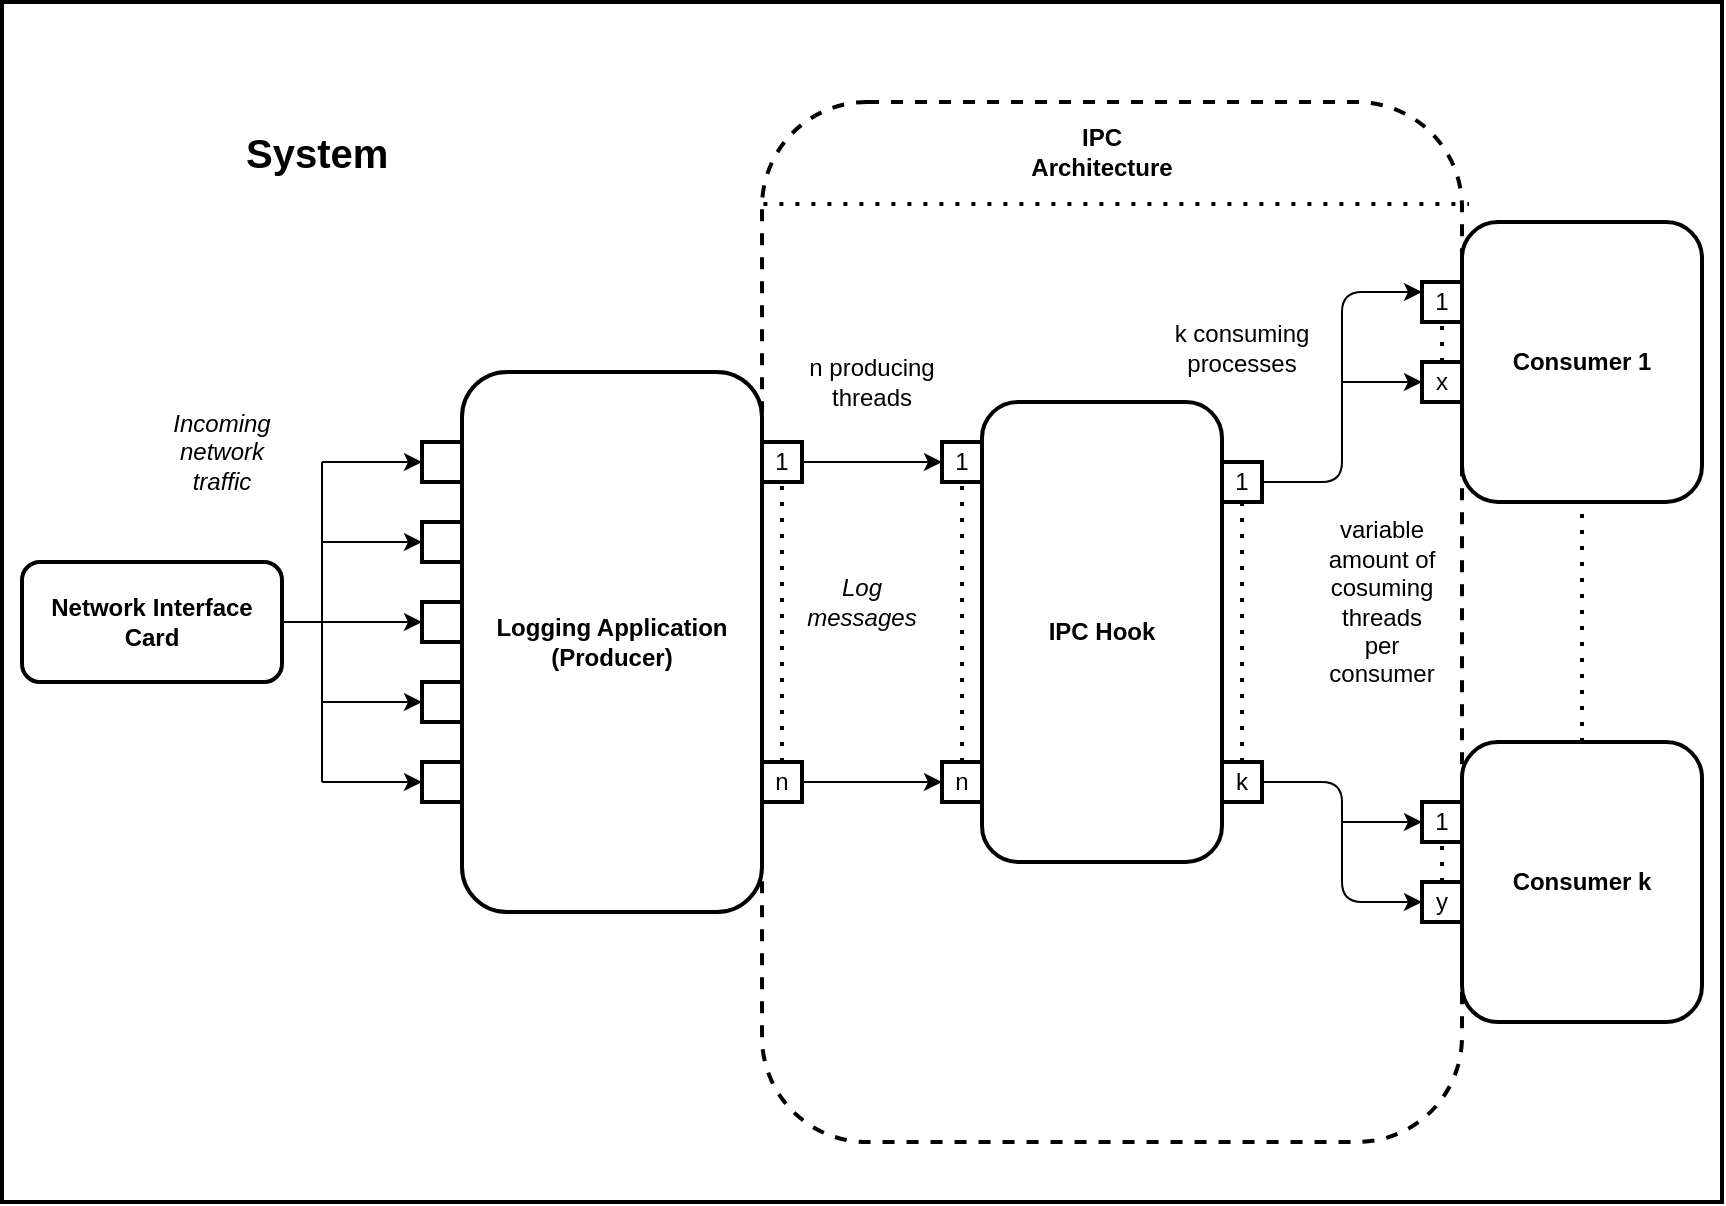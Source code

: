 <mxfile>
    <diagram id="gEE7T17AHYOr94RZqlb_" name="Page-1">
        <mxGraphModel dx="1386" dy="773" grid="1" gridSize="10" guides="1" tooltips="1" connect="1" arrows="1" fold="1" page="1" pageScale="1" pageWidth="827" pageHeight="1169" background="#ffffff" math="0" shadow="0">
            <root>
                <mxCell id="0"/>
                <mxCell id="1" parent="0"/>
                <mxCell id="69" value="" style="rounded=0;whiteSpace=wrap;html=1;labelBackgroundColor=none;strokeColor=#000000;strokeWidth=2;fontSize=12;fontColor=none;fillColor=#FFFFFF;" parent="1" vertex="1">
                    <mxGeometry x="110" y="50" width="860" height="600" as="geometry"/>
                </mxCell>
                <mxCell id="41" value="" style="rounded=1;whiteSpace=wrap;html=1;strokeColor=#000000;strokeWidth=2;fontSize=12;fontColor=none;fillColor=#FFFFFF;labelBackgroundColor=none;noLabel=1;dashed=1;" parent="1" vertex="1">
                    <mxGeometry x="490" y="100" width="350" height="520" as="geometry"/>
                </mxCell>
                <mxCell id="2" value="&lt;b style=&quot;color: rgb(0, 0, 0);&quot;&gt;Network Interface Card&lt;/b&gt;" style="rounded=1;whiteSpace=wrap;html=1;fillColor=#FFFFFF;strokeColor=#000000;strokeWidth=2;align=center;" parent="1" vertex="1">
                    <mxGeometry x="120" y="330" width="130" height="60" as="geometry"/>
                </mxCell>
                <mxCell id="4" value="&lt;font size=&quot;1&quot;&gt;&lt;b style=&quot;font-size: 12px;&quot;&gt;Logging Application&lt;br&gt;(Producer)&lt;br&gt;&lt;/b&gt;&lt;/font&gt;" style="rounded=1;whiteSpace=wrap;html=1;strokeColor=#000000;strokeWidth=2;fontColor=#000000;fillColor=#FFFFFF;" parent="1" vertex="1">
                    <mxGeometry x="340" y="235" width="150" height="270" as="geometry"/>
                </mxCell>
                <mxCell id="6" value="" style="whiteSpace=wrap;html=1;aspect=fixed;strokeColor=#000000;strokeWidth=2;fontSize=12;fontColor=#000000;fillColor=#FFFFFF;" parent="1" vertex="1">
                    <mxGeometry x="320" y="270" width="20" height="20" as="geometry"/>
                </mxCell>
                <mxCell id="7" value="" style="whiteSpace=wrap;html=1;aspect=fixed;strokeColor=#000000;strokeWidth=2;fontSize=12;fontColor=#000000;fillColor=#FFFFFF;" parent="1" vertex="1">
                    <mxGeometry x="320" y="310" width="20" height="20" as="geometry"/>
                </mxCell>
                <mxCell id="8" value="" style="whiteSpace=wrap;html=1;aspect=fixed;strokeColor=#000000;strokeWidth=2;fontSize=12;fontColor=#000000;fillColor=#FFFFFF;" parent="1" vertex="1">
                    <mxGeometry x="320" y="350" width="20" height="20" as="geometry"/>
                </mxCell>
                <mxCell id="9" value="" style="whiteSpace=wrap;html=1;aspect=fixed;strokeColor=#000000;strokeWidth=2;fontSize=12;fontColor=#000000;fillColor=#FFFFFF;" parent="1" vertex="1">
                    <mxGeometry x="320" y="390" width="20" height="20" as="geometry"/>
                </mxCell>
                <mxCell id="10" value="" style="whiteSpace=wrap;html=1;aspect=fixed;strokeColor=#000000;strokeWidth=2;fontSize=12;fontColor=#000000;fillColor=#FFFFFF;" parent="1" vertex="1">
                    <mxGeometry x="320" y="430" width="20" height="20" as="geometry"/>
                </mxCell>
                <mxCell id="11" value="" style="endArrow=none;html=1;strokeColor=#000000;fontSize=12;fontColor=#000000;exitX=1;exitY=0.5;exitDx=0;exitDy=0;" parent="1" source="2" edge="1">
                    <mxGeometry width="50" height="50" relative="1" as="geometry">
                        <mxPoint x="180" y="410" as="sourcePoint"/>
                        <mxPoint x="270" y="360" as="targetPoint"/>
                    </mxGeometry>
                </mxCell>
                <mxCell id="12" value="" style="endArrow=none;html=1;strokeColor=#000000;fontSize=12;fontColor=#000000;" parent="1" edge="1">
                    <mxGeometry width="50" height="50" relative="1" as="geometry">
                        <mxPoint x="270" y="440" as="sourcePoint"/>
                        <mxPoint x="270" y="280" as="targetPoint"/>
                    </mxGeometry>
                </mxCell>
                <mxCell id="13" value="" style="endArrow=classic;html=1;strokeColor=#000000;fontSize=12;fontColor=#000000;" parent="1" edge="1">
                    <mxGeometry width="50" height="50" relative="1" as="geometry">
                        <mxPoint x="270" y="280" as="sourcePoint"/>
                        <mxPoint x="320" y="280" as="targetPoint"/>
                    </mxGeometry>
                </mxCell>
                <mxCell id="14" value="" style="endArrow=classic;html=1;strokeColor=#000000;fontSize=12;fontColor=#000000;entryX=0;entryY=0.5;entryDx=0;entryDy=0;" parent="1" target="7" edge="1">
                    <mxGeometry width="50" height="50" relative="1" as="geometry">
                        <mxPoint x="270" y="320" as="sourcePoint"/>
                        <mxPoint x="630" y="270" as="targetPoint"/>
                    </mxGeometry>
                </mxCell>
                <mxCell id="15" value="" style="endArrow=classic;html=1;strokeColor=#000000;fontSize=12;fontColor=#000000;entryX=0;entryY=0.5;entryDx=0;entryDy=0;" parent="1" target="8" edge="1">
                    <mxGeometry width="50" height="50" relative="1" as="geometry">
                        <mxPoint x="270" y="360" as="sourcePoint"/>
                        <mxPoint x="310" y="140" as="targetPoint"/>
                    </mxGeometry>
                </mxCell>
                <mxCell id="16" value="" style="endArrow=classic;html=1;strokeColor=#000000;fontSize=12;fontColor=#000000;entryX=0;entryY=0.5;entryDx=0;entryDy=0;" parent="1" target="9" edge="1">
                    <mxGeometry width="50" height="50" relative="1" as="geometry">
                        <mxPoint x="270" y="400" as="sourcePoint"/>
                        <mxPoint x="250" y="430" as="targetPoint"/>
                    </mxGeometry>
                </mxCell>
                <mxCell id="17" value="" style="endArrow=classic;html=1;strokeColor=#000000;fontSize=12;fontColor=#000000;entryX=0;entryY=0.5;entryDx=0;entryDy=0;" parent="1" target="10" edge="1">
                    <mxGeometry width="50" height="50" relative="1" as="geometry">
                        <mxPoint x="270" y="440" as="sourcePoint"/>
                        <mxPoint x="330" y="460" as="targetPoint"/>
                    </mxGeometry>
                </mxCell>
                <mxCell id="36" style="edgeStyle=none;html=1;exitX=0;exitY=0.5;exitDx=0;exitDy=0;entryX=1;entryY=0.5;entryDx=0;entryDy=0;strokeColor=#000000;fontSize=12;fontColor=#000000;" parent="1" source="18" target="31" edge="1">
                    <mxGeometry relative="1" as="geometry"/>
                </mxCell>
                <mxCell id="18" value="1" style="whiteSpace=wrap;html=1;aspect=fixed;strokeColor=#000000;strokeWidth=2;fontSize=12;fontColor=#000000;fillColor=#FFFFFF;direction=west;" parent="1" vertex="1">
                    <mxGeometry x="490" y="270" width="20" height="20" as="geometry"/>
                </mxCell>
                <mxCell id="40" style="edgeStyle=none;html=1;exitX=0;exitY=0.5;exitDx=0;exitDy=0;entryX=1;entryY=0.5;entryDx=0;entryDy=0;strokeColor=#000000;fontSize=12;fontColor=#000000;" parent="1" source="22" target="35" edge="1">
                    <mxGeometry relative="1" as="geometry"/>
                </mxCell>
                <mxCell id="22" value="n" style="whiteSpace=wrap;html=1;aspect=fixed;strokeColor=#000000;strokeWidth=2;fontSize=12;fontColor=#000000;fillColor=#FFFFFF;direction=west;" parent="1" vertex="1">
                    <mxGeometry x="490" y="430" width="20" height="20" as="geometry"/>
                </mxCell>
                <mxCell id="29" value="&lt;b&gt;IPC Hook&lt;/b&gt;" style="rounded=1;whiteSpace=wrap;html=1;strokeColor=#000000;strokeWidth=2;fontSize=12;fontColor=#000000;fillColor=#FFFFFF;" parent="1" vertex="1">
                    <mxGeometry x="600" y="250" width="120" height="230" as="geometry"/>
                </mxCell>
                <mxCell id="31" value="1" style="whiteSpace=wrap;html=1;aspect=fixed;strokeColor=#000000;strokeWidth=2;fontSize=12;fontColor=#000000;fillColor=#FFFFFF;direction=west;" parent="1" vertex="1">
                    <mxGeometry x="580" y="270" width="20" height="20" as="geometry"/>
                </mxCell>
                <mxCell id="35" value="n" style="whiteSpace=wrap;html=1;aspect=fixed;strokeColor=#000000;strokeWidth=2;fontSize=12;fontColor=#000000;fillColor=#FFFFFF;direction=west;" parent="1" vertex="1">
                    <mxGeometry x="580" y="430" width="20" height="20" as="geometry"/>
                </mxCell>
                <mxCell id="42" value="&lt;b&gt;Consumer 1&lt;/b&gt;" style="rounded=1;whiteSpace=wrap;html=1;labelBackgroundColor=none;strokeColor=#000000;strokeWidth=2;fontSize=12;fontColor=none;fillColor=#FFFFFF;" parent="1" vertex="1">
                    <mxGeometry x="840" y="160" width="120" height="140" as="geometry"/>
                </mxCell>
                <mxCell id="45" value="&lt;b&gt;Consumer k&lt;/b&gt;" style="rounded=1;whiteSpace=wrap;html=1;labelBackgroundColor=none;strokeColor=#000000;strokeWidth=2;fontSize=12;fontColor=none;fillColor=#FFFFFF;" parent="1" vertex="1">
                    <mxGeometry x="840" y="420" width="120" height="140" as="geometry"/>
                </mxCell>
                <mxCell id="46" value="" style="endArrow=none;dashed=1;html=1;dashPattern=1 3;strokeWidth=2;strokeColor=#000000;fontSize=12;fontColor=none;entryX=0.5;entryY=1;entryDx=0;entryDy=0;exitX=0.5;exitY=0;exitDx=0;exitDy=0;" parent="1" source="45" target="42" edge="1">
                    <mxGeometry width="50" height="50" relative="1" as="geometry">
                        <mxPoint x="620" y="370" as="sourcePoint"/>
                        <mxPoint x="670" y="320" as="targetPoint"/>
                    </mxGeometry>
                </mxCell>
                <mxCell id="49" value="1" style="whiteSpace=wrap;html=1;aspect=fixed;strokeColor=#000000;strokeWidth=2;fontSize=12;fontColor=#000000;fillColor=#FFFFFF;direction=west;" parent="1" vertex="1">
                    <mxGeometry x="820" y="190" width="20" height="20" as="geometry"/>
                </mxCell>
                <mxCell id="50" value="x" style="whiteSpace=wrap;html=1;aspect=fixed;strokeColor=#000000;strokeWidth=2;fontSize=12;fontColor=#000000;fillColor=#FFFFFF;direction=west;" parent="1" vertex="1">
                    <mxGeometry x="820" y="230" width="20" height="20" as="geometry"/>
                </mxCell>
                <mxCell id="51" value="1" style="whiteSpace=wrap;html=1;aspect=fixed;strokeColor=#000000;strokeWidth=2;fontSize=12;fontColor=#000000;fillColor=#FFFFFF;direction=west;" parent="1" vertex="1">
                    <mxGeometry x="820" y="450" width="20" height="20" as="geometry"/>
                </mxCell>
                <mxCell id="52" value="y" style="whiteSpace=wrap;html=1;aspect=fixed;strokeColor=#000000;strokeWidth=2;fontSize=12;fontColor=#000000;fillColor=#FFFFFF;direction=west;" parent="1" vertex="1">
                    <mxGeometry x="820" y="490" width="20" height="20" as="geometry"/>
                </mxCell>
                <mxCell id="82" style="edgeStyle=none;html=1;exitX=0;exitY=0.5;exitDx=0;exitDy=0;entryX=1;entryY=0.75;entryDx=0;entryDy=0;strokeColor=#000000;fontSize=12;fontColor=none;" parent="1" source="54" target="49" edge="1">
                    <mxGeometry relative="1" as="geometry">
                        <Array as="points">
                            <mxPoint x="780" y="290"/>
                            <mxPoint x="780" y="195"/>
                        </Array>
                    </mxGeometry>
                </mxCell>
                <mxCell id="54" value="1" style="whiteSpace=wrap;html=1;aspect=fixed;strokeColor=#000000;strokeWidth=2;fontSize=12;fontColor=#000000;fillColor=#FFFFFF;direction=west;" parent="1" vertex="1">
                    <mxGeometry x="720" y="280" width="20" height="20" as="geometry"/>
                </mxCell>
                <mxCell id="57" value="k" style="whiteSpace=wrap;html=1;aspect=fixed;strokeColor=#000000;strokeWidth=2;fontSize=12;fontColor=#000000;fillColor=#FFFFFF;direction=west;" parent="1" vertex="1">
                    <mxGeometry x="720" y="430" width="20" height="20" as="geometry"/>
                </mxCell>
                <mxCell id="62" value="&lt;i&gt;Log messages&lt;/i&gt;" style="text;html=1;strokeColor=none;fillColor=#FFFFFF;align=center;verticalAlign=middle;whiteSpace=wrap;rounded=0;labelBackgroundColor=none;strokeWidth=2;fontSize=12;fontColor=none;" parent="1" vertex="1">
                    <mxGeometry x="505" y="330" width="70" height="40" as="geometry"/>
                </mxCell>
                <mxCell id="66" value="" style="endArrow=none;dashed=1;html=1;dashPattern=1 3;strokeWidth=2;strokeColor=#000000;fontSize=12;fontColor=none;entryX=1.01;entryY=0.098;entryDx=0;entryDy=0;entryPerimeter=0;exitX=0.002;exitY=0.098;exitDx=0;exitDy=0;exitPerimeter=0;" parent="1" source="41" target="41" edge="1">
                    <mxGeometry width="50" height="50" relative="1" as="geometry">
                        <mxPoint x="630" y="190" as="sourcePoint"/>
                        <mxPoint x="680" y="140" as="targetPoint"/>
                    </mxGeometry>
                </mxCell>
                <mxCell id="67" value="&lt;b&gt;IPC Architecture&lt;/b&gt;" style="text;html=1;strokeColor=none;fillColor=none;align=center;verticalAlign=middle;whiteSpace=wrap;rounded=0;labelBackgroundColor=none;strokeWidth=2;fontSize=12;fontColor=none;" parent="1" vertex="1">
                    <mxGeometry x="630" y="110" width="60" height="30" as="geometry"/>
                </mxCell>
                <mxCell id="68" value="&lt;i&gt;Incoming&lt;br&gt;network&lt;br&gt;traffic&lt;br&gt;&lt;/i&gt;" style="text;html=1;strokeColor=none;fillColor=#FFFFFF;align=center;verticalAlign=middle;whiteSpace=wrap;rounded=0;labelBackgroundColor=none;strokeWidth=2;fontSize=12;fontColor=none;" parent="1" vertex="1">
                    <mxGeometry x="180" y="250" width="80" height="50" as="geometry"/>
                </mxCell>
                <mxCell id="70" value="n producing&lt;br&gt;threads" style="text;html=1;strokeColor=none;fillColor=none;align=center;verticalAlign=middle;whiteSpace=wrap;rounded=0;labelBackgroundColor=none;strokeWidth=2;fontSize=12;fontColor=none;" parent="1" vertex="1">
                    <mxGeometry x="505" y="217.5" width="80" height="45" as="geometry"/>
                </mxCell>
                <mxCell id="71" value="" style="endArrow=none;dashed=1;html=1;dashPattern=1 3;strokeWidth=2;strokeColor=#000000;fontSize=12;fontColor=none;entryX=0.5;entryY=0;entryDx=0;entryDy=0;exitX=0.5;exitY=1;exitDx=0;exitDy=0;" parent="1" source="22" target="18" edge="1">
                    <mxGeometry width="50" height="50" relative="1" as="geometry">
                        <mxPoint x="620" y="380" as="sourcePoint"/>
                        <mxPoint x="670" y="330" as="targetPoint"/>
                    </mxGeometry>
                </mxCell>
                <mxCell id="72" value="" style="endArrow=none;dashed=1;html=1;dashPattern=1 3;strokeWidth=2;strokeColor=#000000;fontSize=12;fontColor=none;entryX=0.5;entryY=0;entryDx=0;entryDy=0;exitX=0.5;exitY=1;exitDx=0;exitDy=0;" parent="1" source="35" target="31" edge="1">
                    <mxGeometry width="50" height="50" relative="1" as="geometry">
                        <mxPoint x="620" y="380" as="sourcePoint"/>
                        <mxPoint x="670" y="330" as="targetPoint"/>
                    </mxGeometry>
                </mxCell>
                <mxCell id="74" value="" style="endArrow=none;dashed=1;html=1;dashPattern=1 3;strokeWidth=2;strokeColor=#000000;fontSize=12;fontColor=none;entryX=0.5;entryY=0;entryDx=0;entryDy=0;" parent="1" target="54" edge="1">
                    <mxGeometry width="50" height="50" relative="1" as="geometry">
                        <mxPoint x="730" y="430" as="sourcePoint"/>
                        <mxPoint x="730" y="400" as="targetPoint"/>
                    </mxGeometry>
                </mxCell>
                <mxCell id="75" value="" style="endArrow=none;dashed=1;html=1;dashPattern=1 3;strokeWidth=2;strokeColor=#000000;fontSize=12;fontColor=none;entryX=0.5;entryY=0;entryDx=0;entryDy=0;exitX=0.5;exitY=1;exitDx=0;exitDy=0;" parent="1" source="50" target="49" edge="1">
                    <mxGeometry width="50" height="50" relative="1" as="geometry">
                        <mxPoint x="720" y="250" as="sourcePoint"/>
                        <mxPoint x="770" y="200" as="targetPoint"/>
                    </mxGeometry>
                </mxCell>
                <mxCell id="76" value="" style="endArrow=none;dashed=1;html=1;dashPattern=1 3;strokeWidth=2;strokeColor=#000000;fontSize=12;fontColor=none;entryX=0.5;entryY=0;entryDx=0;entryDy=0;" parent="1" target="51" edge="1">
                    <mxGeometry width="50" height="50" relative="1" as="geometry">
                        <mxPoint x="830" y="490" as="sourcePoint"/>
                        <mxPoint x="880" y="460" as="targetPoint"/>
                    </mxGeometry>
                </mxCell>
                <mxCell id="83" value="" style="endArrow=classic;html=1;strokeColor=#000000;fontSize=12;fontColor=none;" parent="1" edge="1">
                    <mxGeometry width="50" height="50" relative="1" as="geometry">
                        <mxPoint x="780" y="240" as="sourcePoint"/>
                        <mxPoint x="820" y="240" as="targetPoint"/>
                    </mxGeometry>
                </mxCell>
                <mxCell id="84" value="" style="endArrow=classic;html=1;strokeColor=#000000;fontSize=12;fontColor=none;exitX=0;exitY=0.5;exitDx=0;exitDy=0;entryX=1;entryY=0.5;entryDx=0;entryDy=0;" parent="1" source="57" target="52" edge="1">
                    <mxGeometry width="50" height="50" relative="1" as="geometry">
                        <mxPoint x="740" y="540" as="sourcePoint"/>
                        <mxPoint x="790" y="490" as="targetPoint"/>
                        <Array as="points">
                            <mxPoint x="780" y="440"/>
                            <mxPoint x="780" y="500"/>
                        </Array>
                    </mxGeometry>
                </mxCell>
                <mxCell id="85" value="" style="endArrow=classic;html=1;strokeColor=#000000;fontSize=12;fontColor=none;entryX=1;entryY=0.5;entryDx=0;entryDy=0;" parent="1" target="51" edge="1">
                    <mxGeometry width="50" height="50" relative="1" as="geometry">
                        <mxPoint x="780" y="460" as="sourcePoint"/>
                        <mxPoint x="840" y="460" as="targetPoint"/>
                    </mxGeometry>
                </mxCell>
                <mxCell id="86" value="k consuming&lt;br&gt;processes" style="text;html=1;strokeColor=none;fillColor=none;align=center;verticalAlign=middle;whiteSpace=wrap;rounded=0;labelBackgroundColor=none;strokeWidth=2;fontSize=12;fontColor=none;" vertex="1" parent="1">
                    <mxGeometry x="690" y="200" width="80" height="45" as="geometry"/>
                </mxCell>
                <mxCell id="88" value="&lt;font style=&quot;font-size: 20px;&quot;&gt;System&lt;/font&gt;" style="text;html=1;strokeColor=none;fillColor=none;align=left;verticalAlign=middle;whiteSpace=wrap;rounded=0;fontColor=#000000;fontStyle=1" vertex="1" parent="1">
                    <mxGeometry x="230" y="110" width="60" height="30" as="geometry"/>
                </mxCell>
                <mxCell id="89" value="variable&lt;br&gt;amount of cosuming threads per consumer" style="text;html=1;strokeColor=none;fillColor=none;align=center;verticalAlign=middle;whiteSpace=wrap;rounded=0;fontSize=12;fontColor=#000000;" vertex="1" parent="1">
                    <mxGeometry x="770" y="335" width="60" height="30" as="geometry"/>
                </mxCell>
            </root>
        </mxGraphModel>
    </diagram>
</mxfile>